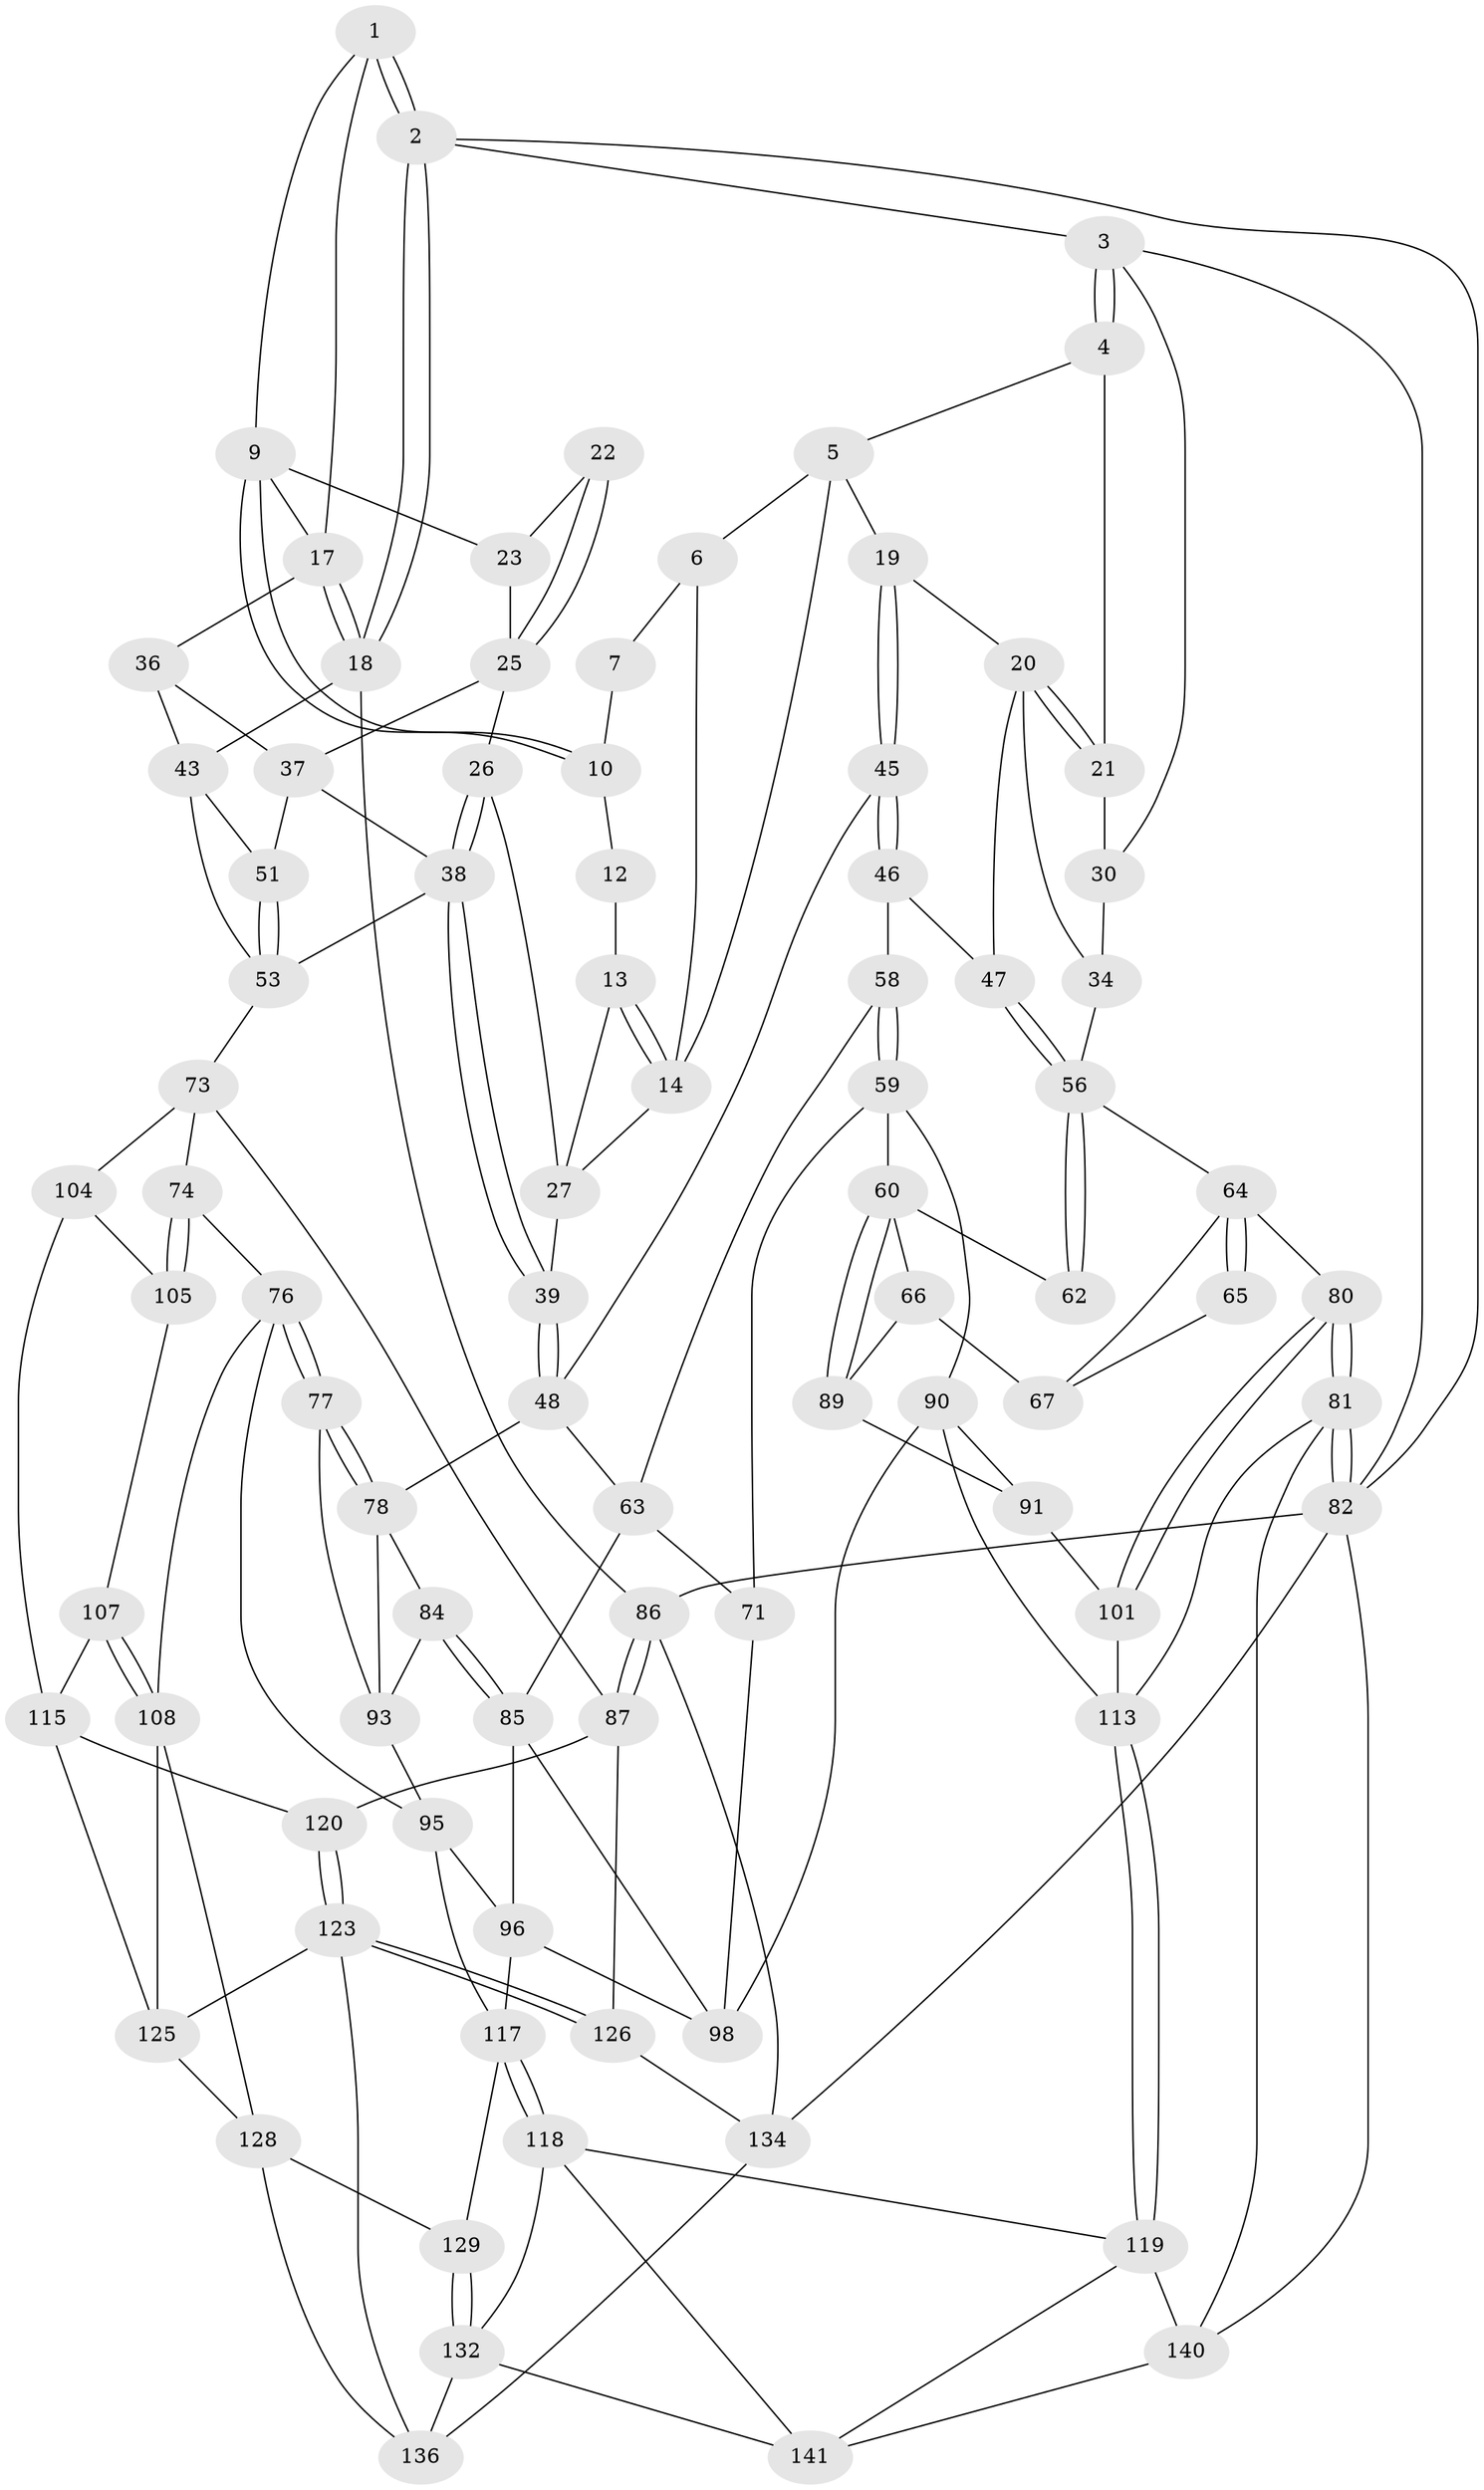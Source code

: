 // original degree distribution, {3: 0.027777777777777776, 6: 0.2708333333333333, 4: 0.2569444444444444, 5: 0.4444444444444444}
// Generated by graph-tools (version 1.1) at 2025/42/03/06/25 10:42:34]
// undirected, 86 vertices, 184 edges
graph export_dot {
graph [start="1"]
  node [color=gray90,style=filled];
  1 [pos="+0.8418253926037264+0",super="+8"];
  2 [pos="+1+0"];
  3 [pos="+0+0"];
  4 [pos="+0.16991599064388133+0"];
  5 [pos="+0.3219469308899374+0",super="+16"];
  6 [pos="+0.45115609155955694+0"];
  7 [pos="+0.660863655555558+0"];
  9 [pos="+0.8068692889340362+0.060933909235576594",super="+24"];
  10 [pos="+0.6909573900946344+0",super="+11"];
  12 [pos="+0.6713799883201725+0"];
  13 [pos="+0.5678082246607403+0.08616763358361804",super="+28"];
  14 [pos="+0.5020242417977321+0.1452142137504879",super="+15"];
  17 [pos="+0.9532503916062876+0.12784634478883444",super="+29"];
  18 [pos="+1+0.2093293094850969",super="+42"];
  19 [pos="+0.34779430448475557+0.16107169073694175"];
  20 [pos="+0.24238215592098988+0.11243734011331517",super="+33"];
  21 [pos="+0.1774135071182721+0"];
  22 [pos="+0.7323234015008294+0.06339179256235497"];
  23 [pos="+0.7955763616967411+0.10407194871389909"];
  25 [pos="+0.7251607724619493+0.15839401489230165",super="+35"];
  26 [pos="+0.6925601744629745+0.15548622241901944"];
  27 [pos="+0.6640418363362391+0.13990696958977142",super="+32"];
  30 [pos="+0.09505715907039591+0.10071467027936395",super="+31"];
  34 [pos="+0.09792600181771699+0.2044682765624488",super="+55"];
  36 [pos="+0.897551087632038+0.15665162114467499"];
  37 [pos="+0.7738295946470691+0.20952034735968728",super="+40"];
  38 [pos="+0.642773601240563+0.33511454953101505",super="+41"];
  39 [pos="+0.5446834479979014+0.32874959851500046"];
  43 [pos="+0.8994121339004699+0.3489691508103246",super="+44"];
  45 [pos="+0.3421364306490876+0.19538269241259176",super="+50"];
  46 [pos="+0.15703577063186655+0.25717014801832266",super="+52"];
  47 [pos="+0.1439321267544488+0.25400493751590125"];
  48 [pos="+0.5324990180515137+0.34031881167341205",super="+49"];
  51 [pos="+0.7982871527790778+0.24185798854412757"];
  53 [pos="+0.7767350003673164+0.39819326434198704",super="+54"];
  56 [pos="+0.1259795538842726+0.30088634113355367",super="+57"];
  58 [pos="+0.31909623472283055+0.3329110014881818"];
  59 [pos="+0.21157927452888614+0.4600887044205506",super="+72"];
  60 [pos="+0.19297548688483737+0.4553093549035709",super="+61"];
  62 [pos="+0.1234744533707639+0.34140993198045283"];
  63 [pos="+0.3895048772862591+0.36462830013821795",super="+70"];
  64 [pos="+0+0.3829828108659652",super="+69"];
  65 [pos="+0.030880159020275362+0.38270969220130374"];
  66 [pos="+0.10057996521779713+0.44772035666883525",super="+83"];
  67 [pos="+0.03941801135816128+0.43385610657854284",super="+68"];
  71 [pos="+0.3115585069182272+0.5107672719217745"];
  73 [pos="+0.7545609972335396+0.5156591611330942",super="+88"];
  74 [pos="+0.7446082997269966+0.5290570619853299",super="+75"];
  76 [pos="+0.7145487134964823+0.5463323337809953",super="+102"];
  77 [pos="+0.6827826578402146+0.5422939030971752"];
  78 [pos="+0.6432638726433038+0.5179281250928562",super="+79"];
  80 [pos="+0+0.9718514095005149"];
  81 [pos="+0+0.9893893548905394",super="+130"];
  82 [pos="+0+1",super="+110"];
  84 [pos="+0.50607536030035+0.48116939134959236"];
  85 [pos="+0.4677644147765926+0.5219142894474164",super="+97"];
  86 [pos="+1+0.5511663744489073",super="+111"];
  87 [pos="+1+0.5606270404101095",super="+121"];
  89 [pos="+0.09195579333886551+0.5796422263573714"];
  90 [pos="+0.2635146326548807+0.6071573927370987",super="+100"];
  91 [pos="+0.15522211589125023+0.6280898447015548",super="+92"];
  93 [pos="+0.5388943793065263+0.5064567950050446",super="+94"];
  95 [pos="+0.5801112462107201+0.5806571886539423",super="+103"];
  96 [pos="+0.46327733001953325+0.636868058813093",super="+109"];
  98 [pos="+0.36490904582360173+0.5555759269048426",super="+99"];
  101 [pos="+0.03292341938724774+0.6894504183118952",super="+112"];
  104 [pos="+0.8287763569081431+0.663171935511294"];
  105 [pos="+0.8036326631004727+0.6526679526901705",super="+106"];
  107 [pos="+0.7353274946798992+0.7307505554426204"];
  108 [pos="+0.6987534777978844+0.7391888462817463",super="+127"];
  113 [pos="+0.27816489698924873+0.7529808710874583",super="+114"];
  115 [pos="+0.8382122117252189+0.6906518198472672",super="+116"];
  117 [pos="+0.46520474291260244+0.6684298577387472",super="+122"];
  118 [pos="+0.3791663754773524+0.7894017889169288",super="+133"];
  119 [pos="+0.28423084182106084+0.7588651315898143",super="+139"];
  120 [pos="+0.8574953848466478+0.7102014008409724"];
  123 [pos="+0.8353051702569435+0.7799347903111318",super="+124"];
  125 [pos="+0.7895697133710611+0.7559858515239877",super="+131"];
  126 [pos="+0.8997764032303522+0.7719266657579927"];
  128 [pos="+0.5837280669243033+0.8431219203252242",super="+138"];
  129 [pos="+0.5550234398083258+0.8425205200940787"];
  132 [pos="+0.5075596024786619+0.8869310931340828",super="+142"];
  134 [pos="+0.9066753454111012+0.7808865556615331",super="+135"];
  136 [pos="+0.9004324967413219+1",super="+137"];
  140 [pos="+0.21398326673760898+0.887655825521187",super="+143"];
  141 [pos="+0.3836741756185197+0.9754876519490171",super="+144"];
  1 -- 2;
  1 -- 2;
  1 -- 9;
  1 -- 17;
  2 -- 3;
  2 -- 18;
  2 -- 18;
  2 -- 82;
  3 -- 4;
  3 -- 4;
  3 -- 82;
  3 -- 30;
  4 -- 5;
  4 -- 21;
  5 -- 6;
  5 -- 19;
  5 -- 14;
  6 -- 7;
  6 -- 14;
  7 -- 10;
  9 -- 10;
  9 -- 10;
  9 -- 23;
  9 -- 17;
  10 -- 12;
  12 -- 13 [weight=2];
  13 -- 14;
  13 -- 14;
  13 -- 27;
  14 -- 27;
  17 -- 18;
  17 -- 18;
  17 -- 36;
  18 -- 43;
  18 -- 86;
  19 -- 20;
  19 -- 45;
  19 -- 45;
  20 -- 21;
  20 -- 21;
  20 -- 34;
  20 -- 47;
  21 -- 30;
  22 -- 23;
  22 -- 25;
  22 -- 25;
  23 -- 25;
  25 -- 26;
  25 -- 37;
  26 -- 27;
  26 -- 38;
  26 -- 38;
  27 -- 39;
  30 -- 34 [weight=2];
  34 -- 56;
  36 -- 37;
  36 -- 43;
  37 -- 51;
  37 -- 38;
  38 -- 39;
  38 -- 39;
  38 -- 53;
  39 -- 48;
  39 -- 48;
  43 -- 53;
  43 -- 51;
  45 -- 46 [weight=2];
  45 -- 46;
  45 -- 48;
  46 -- 47;
  46 -- 58;
  47 -- 56;
  47 -- 56;
  48 -- 78;
  48 -- 63;
  51 -- 53;
  51 -- 53;
  53 -- 73;
  56 -- 62;
  56 -- 62;
  56 -- 64;
  58 -- 59;
  58 -- 59;
  58 -- 63;
  59 -- 60;
  59 -- 90;
  59 -- 71;
  60 -- 89;
  60 -- 89;
  60 -- 66;
  60 -- 62;
  63 -- 85;
  63 -- 71;
  64 -- 65;
  64 -- 65;
  64 -- 80;
  64 -- 67;
  65 -- 67;
  66 -- 67 [weight=2];
  66 -- 89;
  71 -- 98;
  73 -- 74;
  73 -- 104;
  73 -- 87;
  74 -- 105 [weight=2];
  74 -- 105;
  74 -- 76;
  76 -- 77;
  76 -- 77;
  76 -- 108;
  76 -- 95;
  77 -- 78;
  77 -- 78;
  77 -- 93;
  78 -- 93;
  78 -- 84;
  80 -- 81;
  80 -- 81;
  80 -- 101;
  80 -- 101;
  81 -- 82;
  81 -- 82;
  81 -- 140;
  81 -- 113;
  82 -- 140;
  82 -- 134;
  82 -- 86;
  84 -- 85;
  84 -- 85;
  84 -- 93;
  85 -- 96;
  85 -- 98;
  86 -- 87;
  86 -- 87;
  86 -- 134;
  87 -- 120;
  87 -- 126;
  89 -- 91;
  90 -- 91;
  90 -- 113;
  90 -- 98;
  91 -- 101 [weight=2];
  93 -- 95;
  95 -- 96;
  95 -- 117;
  96 -- 117;
  96 -- 98;
  101 -- 113;
  104 -- 105;
  104 -- 115;
  105 -- 107;
  107 -- 108;
  107 -- 108;
  107 -- 115;
  108 -- 128;
  108 -- 125;
  113 -- 119;
  113 -- 119;
  115 -- 120;
  115 -- 125;
  117 -- 118;
  117 -- 118;
  117 -- 129;
  118 -- 119;
  118 -- 132;
  118 -- 141;
  119 -- 140;
  119 -- 141;
  120 -- 123;
  120 -- 123;
  123 -- 126;
  123 -- 126;
  123 -- 136;
  123 -- 125;
  125 -- 128;
  126 -- 134;
  128 -- 129;
  128 -- 136;
  129 -- 132;
  129 -- 132;
  132 -- 136;
  132 -- 141;
  134 -- 136;
  140 -- 141;
}
